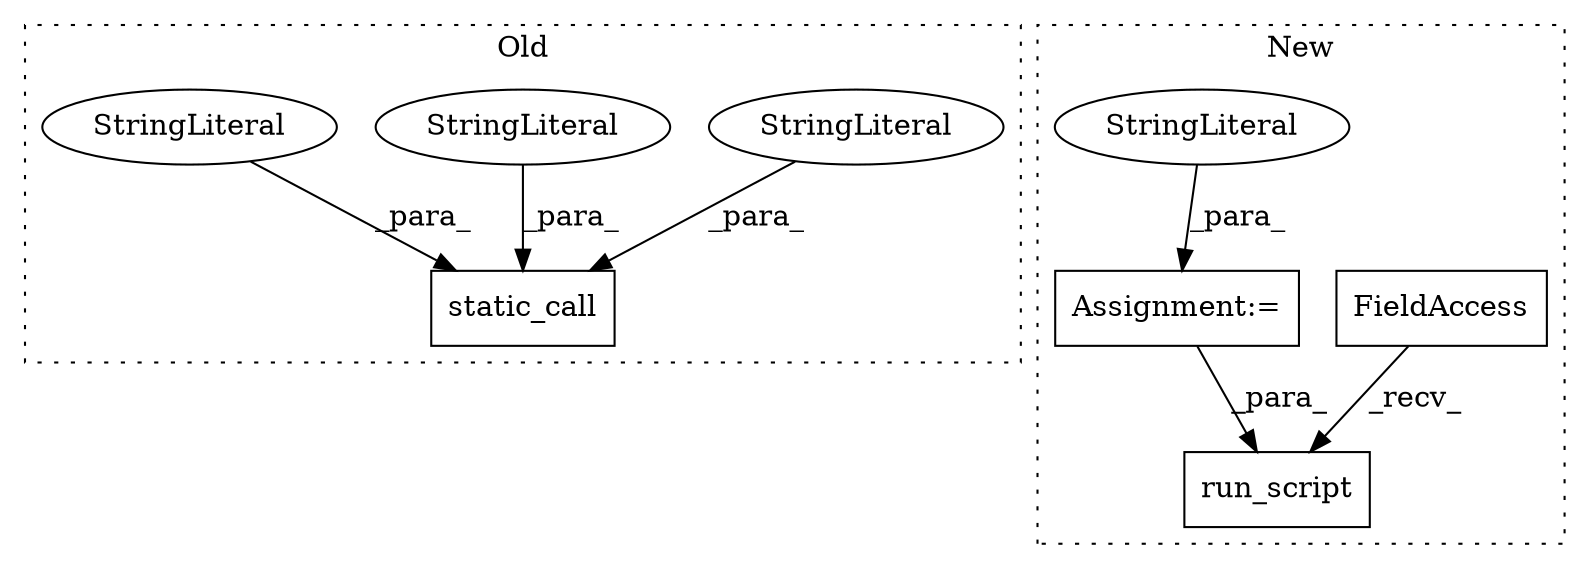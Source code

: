 digraph G {
subgraph cluster0 {
1 [label="static_call" a="32" s="1437,1522" l="12,1" shape="box"];
3 [label="StringLiteral" a="45" s="1449" l="18" shape="ellipse"];
4 [label="StringLiteral" a="45" s="1468" l="21" shape="ellipse"];
5 [label="StringLiteral" a="45" s="1490" l="19" shape="ellipse"];
label = "Old";
style="dotted";
}
subgraph cluster1 {
2 [label="run_script" a="32" s="2302,2338" l="11,1" shape="box"];
6 [label="FieldAccess" a="22" s="2273" l="12" shape="box"];
7 [label="Assignment:=" a="7" s="2055" l="1" shape="box"];
8 [label="StringLiteral" a="45" s="2056" l="150" shape="ellipse"];
label = "New";
style="dotted";
}
3 -> 1 [label="_para_"];
4 -> 1 [label="_para_"];
5 -> 1 [label="_para_"];
6 -> 2 [label="_recv_"];
7 -> 2 [label="_para_"];
8 -> 7 [label="_para_"];
}